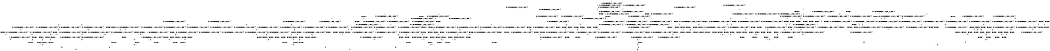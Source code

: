 digraph BCG {
size = "7, 10.5";
center = TRUE;
node [shape = circle];
0 [peripheries = 2];
0 -> 1 [label = "EX !0 !ATOMIC_EXCH_BRANCH (1, +1, TRUE, +0, 2, TRUE) !{0}"];
0 -> 2 [label = "EX !2 !ATOMIC_EXCH_BRANCH (1, +0, TRUE, +0, 1, TRUE) !{0}"];
0 -> 3 [label = "EX !1 !ATOMIC_EXCH_BRANCH (1, +0, FALSE, +0, 3, TRUE) !{0}"];
0 -> 4 [label = "EX !0 !ATOMIC_EXCH_BRANCH (1, +1, TRUE, +0, 2, TRUE) !{0}"];
1 -> 5 [label = "EX !2 !ATOMIC_EXCH_BRANCH (1, +0, TRUE, +0, 1, FALSE) !{0}"];
1 -> 6 [label = "EX !1 !ATOMIC_EXCH_BRANCH (1, +0, FALSE, +0, 3, FALSE) !{0}"];
1 -> 7 [label = "TERMINATE !0"];
2 -> 2 [label = "EX !2 !ATOMIC_EXCH_BRANCH (1, +0, TRUE, +0, 1, TRUE) !{0}"];
2 -> 8 [label = "EX !0 !ATOMIC_EXCH_BRANCH (1, +1, TRUE, +0, 2, TRUE) !{0}"];
2 -> 9 [label = "EX !1 !ATOMIC_EXCH_BRANCH (1, +0, FALSE, +0, 3, TRUE) !{0}"];
2 -> 10 [label = "EX !0 !ATOMIC_EXCH_BRANCH (1, +1, TRUE, +0, 2, TRUE) !{0}"];
3 -> 11 [label = "EX !0 !ATOMIC_EXCH_BRANCH (1, +1, TRUE, +0, 2, TRUE) !{0}"];
3 -> 12 [label = "EX !2 !ATOMIC_EXCH_BRANCH (1, +0, TRUE, +0, 1, TRUE) !{0}"];
3 -> 13 [label = "TERMINATE !1"];
3 -> 14 [label = "EX !0 !ATOMIC_EXCH_BRANCH (1, +1, TRUE, +0, 2, TRUE) !{0}"];
4 -> 15 [label = "EX !2 !ATOMIC_EXCH_BRANCH (1, +0, TRUE, +0, 1, FALSE) !{0}"];
4 -> 16 [label = "EX !1 !ATOMIC_EXCH_BRANCH (1, +0, FALSE, +0, 3, FALSE) !{0}"];
4 -> 17 [label = "TERMINATE !0"];
5 -> 18 [label = "EX !1 !ATOMIC_EXCH_BRANCH (1, +0, FALSE, +0, 3, TRUE) !{0}"];
5 -> 19 [label = "TERMINATE !0"];
5 -> 20 [label = "TERMINATE !2"];
6 -> 21 [label = "EX !1 !ATOMIC_EXCH_BRANCH (1, +1, TRUE, +0, 3, FALSE) !{0}"];
6 -> 22 [label = "EX !2 !ATOMIC_EXCH_BRANCH (1, +0, TRUE, +0, 1, FALSE) !{0}"];
6 -> 23 [label = "TERMINATE !0"];
7 -> 24 [label = "EX !2 !ATOMIC_EXCH_BRANCH (1, +0, TRUE, +0, 1, FALSE) !{1}"];
7 -> 25 [label = "EX !1 !ATOMIC_EXCH_BRANCH (1, +0, FALSE, +0, 3, FALSE) !{1}"];
7 -> 26 [label = "EX !1 !ATOMIC_EXCH_BRANCH (1, +0, FALSE, +0, 3, FALSE) !{1}"];
8 -> 5 [label = "EX !2 !ATOMIC_EXCH_BRANCH (1, +0, TRUE, +0, 1, FALSE) !{0}"];
8 -> 27 [label = "EX !1 !ATOMIC_EXCH_BRANCH (1, +0, FALSE, +0, 3, FALSE) !{0}"];
8 -> 28 [label = "TERMINATE !0"];
9 -> 12 [label = "EX !2 !ATOMIC_EXCH_BRANCH (1, +0, TRUE, +0, 1, TRUE) !{0}"];
9 -> 29 [label = "EX !0 !ATOMIC_EXCH_BRANCH (1, +1, TRUE, +0, 2, TRUE) !{0}"];
9 -> 30 [label = "TERMINATE !1"];
9 -> 31 [label = "EX !0 !ATOMIC_EXCH_BRANCH (1, +1, TRUE, +0, 2, TRUE) !{0}"];
10 -> 15 [label = "EX !2 !ATOMIC_EXCH_BRANCH (1, +0, TRUE, +0, 1, FALSE) !{0}"];
10 -> 32 [label = "EX !1 !ATOMIC_EXCH_BRANCH (1, +0, FALSE, +0, 3, FALSE) !{0}"];
10 -> 33 [label = "TERMINATE !0"];
11 -> 34 [label = "EX !2 !ATOMIC_EXCH_BRANCH (1, +0, TRUE, +0, 1, FALSE) !{0}"];
11 -> 35 [label = "TERMINATE !0"];
11 -> 36 [label = "TERMINATE !1"];
12 -> 12 [label = "EX !2 !ATOMIC_EXCH_BRANCH (1, +0, TRUE, +0, 1, TRUE) !{0}"];
12 -> 29 [label = "EX !0 !ATOMIC_EXCH_BRANCH (1, +1, TRUE, +0, 2, TRUE) !{0}"];
12 -> 30 [label = "TERMINATE !1"];
12 -> 31 [label = "EX !0 !ATOMIC_EXCH_BRANCH (1, +1, TRUE, +0, 2, TRUE) !{0}"];
13 -> 37 [label = "EX !0 !ATOMIC_EXCH_BRANCH (1, +1, TRUE, +0, 2, TRUE) !{1}"];
13 -> 38 [label = "EX !2 !ATOMIC_EXCH_BRANCH (1, +0, TRUE, +0, 1, TRUE) !{1}"];
14 -> 39 [label = "EX !2 !ATOMIC_EXCH_BRANCH (1, +0, TRUE, +0, 1, FALSE) !{0}"];
14 -> 40 [label = "TERMINATE !0"];
14 -> 41 [label = "TERMINATE !1"];
15 -> 42 [label = "EX !1 !ATOMIC_EXCH_BRANCH (1, +0, FALSE, +0, 3, TRUE) !{0}"];
15 -> 43 [label = "TERMINATE !0"];
15 -> 44 [label = "TERMINATE !2"];
16 -> 45 [label = "EX !1 !ATOMIC_EXCH_BRANCH (1, +1, TRUE, +0, 3, FALSE) !{0}"];
16 -> 46 [label = "EX !2 !ATOMIC_EXCH_BRANCH (1, +0, TRUE, +0, 1, FALSE) !{0}"];
16 -> 47 [label = "TERMINATE !0"];
17 -> 48 [label = "EX !2 !ATOMIC_EXCH_BRANCH (1, +0, TRUE, +0, 1, FALSE) !{1}"];
17 -> 49 [label = "EX !1 !ATOMIC_EXCH_BRANCH (1, +0, FALSE, +0, 3, FALSE) !{1}"];
18 -> 50 [label = "TERMINATE !0"];
18 -> 51 [label = "TERMINATE !2"];
18 -> 52 [label = "TERMINATE !1"];
19 -> 53 [label = "EX !1 !ATOMIC_EXCH_BRANCH (1, +0, FALSE, +0, 3, TRUE) !{1}"];
19 -> 54 [label = "TERMINATE !2"];
19 -> 55 [label = "EX !1 !ATOMIC_EXCH_BRANCH (1, +0, FALSE, +0, 3, TRUE) !{1}"];
20 -> 56 [label = "EX !1 !ATOMIC_EXCH_BRANCH (1, +0, FALSE, +0, 3, TRUE) !{1}"];
20 -> 54 [label = "TERMINATE !0"];
20 -> 57 [label = "EX !1 !ATOMIC_EXCH_BRANCH (1, +0, FALSE, +0, 3, TRUE) !{1}"];
21 -> 34 [label = "EX !2 !ATOMIC_EXCH_BRANCH (1, +0, TRUE, +0, 1, FALSE) !{0}"];
21 -> 35 [label = "TERMINATE !0"];
21 -> 36 [label = "TERMINATE !1"];
22 -> 58 [label = "EX !1 !ATOMIC_EXCH_BRANCH (1, +1, TRUE, +0, 3, TRUE) !{0}"];
22 -> 59 [label = "TERMINATE !0"];
22 -> 60 [label = "TERMINATE !2"];
23 -> 61 [label = "EX !2 !ATOMIC_EXCH_BRANCH (1, +0, TRUE, +0, 1, FALSE) !{1}"];
23 -> 62 [label = "EX !1 !ATOMIC_EXCH_BRANCH (1, +1, TRUE, +0, 3, FALSE) !{1}"];
23 -> 63 [label = "EX !1 !ATOMIC_EXCH_BRANCH (1, +1, TRUE, +0, 3, FALSE) !{1}"];
24 -> 53 [label = "EX !1 !ATOMIC_EXCH_BRANCH (1, +0, FALSE, +0, 3, TRUE) !{1}"];
24 -> 54 [label = "TERMINATE !2"];
24 -> 55 [label = "EX !1 !ATOMIC_EXCH_BRANCH (1, +0, FALSE, +0, 3, TRUE) !{1}"];
25 -> 62 [label = "EX !1 !ATOMIC_EXCH_BRANCH (1, +1, TRUE, +0, 3, FALSE) !{1}"];
25 -> 61 [label = "EX !2 !ATOMIC_EXCH_BRANCH (1, +0, TRUE, +0, 1, FALSE) !{1}"];
25 -> 63 [label = "EX !1 !ATOMIC_EXCH_BRANCH (1, +1, TRUE, +0, 3, FALSE) !{1}"];
26 -> 64 [label = "EX !2 !ATOMIC_EXCH_BRANCH (1, +0, TRUE, +0, 1, FALSE) !{1}"];
26 -> 63 [label = "EX !1 !ATOMIC_EXCH_BRANCH (1, +1, TRUE, +0, 3, FALSE) !{1}"];
27 -> 65 [label = "EX !1 !ATOMIC_EXCH_BRANCH (1, +1, TRUE, +0, 3, FALSE) !{0}"];
27 -> 22 [label = "EX !2 !ATOMIC_EXCH_BRANCH (1, +0, TRUE, +0, 1, FALSE) !{0}"];
27 -> 66 [label = "TERMINATE !0"];
28 -> 67 [label = "EX !1 !ATOMIC_EXCH_BRANCH (1, +0, FALSE, +0, 3, FALSE) !{1}"];
28 -> 24 [label = "EX !2 !ATOMIC_EXCH_BRANCH (1, +0, TRUE, +0, 1, FALSE) !{1}"];
28 -> 68 [label = "EX !1 !ATOMIC_EXCH_BRANCH (1, +0, FALSE, +0, 3, FALSE) !{1}"];
29 -> 34 [label = "EX !2 !ATOMIC_EXCH_BRANCH (1, +0, TRUE, +0, 1, FALSE) !{0}"];
29 -> 69 [label = "TERMINATE !0"];
29 -> 70 [label = "TERMINATE !1"];
30 -> 71 [label = "EX !0 !ATOMIC_EXCH_BRANCH (1, +1, TRUE, +0, 2, TRUE) !{1}"];
30 -> 38 [label = "EX !2 !ATOMIC_EXCH_BRANCH (1, +0, TRUE, +0, 1, TRUE) !{1}"];
31 -> 39 [label = "EX !2 !ATOMIC_EXCH_BRANCH (1, +0, TRUE, +0, 1, FALSE) !{0}"];
31 -> 72 [label = "TERMINATE !0"];
31 -> 73 [label = "TERMINATE !1"];
32 -> 74 [label = "EX !1 !ATOMIC_EXCH_BRANCH (1, +1, TRUE, +0, 3, FALSE) !{0}"];
32 -> 46 [label = "EX !2 !ATOMIC_EXCH_BRANCH (1, +0, TRUE, +0, 1, FALSE) !{0}"];
32 -> 75 [label = "TERMINATE !0"];
33 -> 76 [label = "EX !1 !ATOMIC_EXCH_BRANCH (1, +0, FALSE, +0, 3, FALSE) !{1}"];
33 -> 48 [label = "EX !2 !ATOMIC_EXCH_BRANCH (1, +0, TRUE, +0, 1, FALSE) !{1}"];
34 -> 50 [label = "TERMINATE !0"];
34 -> 51 [label = "TERMINATE !2"];
34 -> 52 [label = "TERMINATE !1"];
35 -> 77 [label = "EX !2 !ATOMIC_EXCH_BRANCH (1, +0, TRUE, +0, 1, FALSE) !{1}"];
35 -> 78 [label = "TERMINATE !1"];
36 -> 79 [label = "EX !2 !ATOMIC_EXCH_BRANCH (1, +0, TRUE, +0, 1, FALSE) !{1}"];
36 -> 78 [label = "TERMINATE !0"];
37 -> 79 [label = "EX !2 !ATOMIC_EXCH_BRANCH (1, +0, TRUE, +0, 1, FALSE) !{1}"];
37 -> 78 [label = "TERMINATE !0"];
38 -> 38 [label = "EX !2 !ATOMIC_EXCH_BRANCH (1, +0, TRUE, +0, 1, TRUE) !{1}"];
38 -> 71 [label = "EX !0 !ATOMIC_EXCH_BRANCH (1, +1, TRUE, +0, 2, TRUE) !{1}"];
39 -> 80 [label = "TERMINATE !0"];
39 -> 81 [label = "TERMINATE !2"];
39 -> 82 [label = "TERMINATE !1"];
40 -> 83 [label = "EX !2 !ATOMIC_EXCH_BRANCH (1, +0, TRUE, +0, 1, FALSE) !{1}"];
40 -> 84 [label = "TERMINATE !1"];
41 -> 85 [label = "EX !2 !ATOMIC_EXCH_BRANCH (1, +0, TRUE, +0, 1, FALSE) !{1}"];
41 -> 84 [label = "TERMINATE !0"];
42 -> 80 [label = "TERMINATE !0"];
42 -> 81 [label = "TERMINATE !2"];
42 -> 82 [label = "TERMINATE !1"];
43 -> 86 [label = "EX !1 !ATOMIC_EXCH_BRANCH (1, +0, FALSE, +0, 3, TRUE) !{1}"];
43 -> 87 [label = "TERMINATE !2"];
44 -> 88 [label = "EX !1 !ATOMIC_EXCH_BRANCH (1, +0, FALSE, +0, 3, TRUE) !{1}"];
44 -> 87 [label = "TERMINATE !0"];
45 -> 39 [label = "EX !2 !ATOMIC_EXCH_BRANCH (1, +0, TRUE, +0, 1, FALSE) !{0}"];
45 -> 40 [label = "TERMINATE !0"];
45 -> 41 [label = "TERMINATE !1"];
46 -> 89 [label = "EX !1 !ATOMIC_EXCH_BRANCH (1, +1, TRUE, +0, 3, TRUE) !{0}"];
46 -> 90 [label = "TERMINATE !0"];
46 -> 91 [label = "TERMINATE !2"];
47 -> 92 [label = "EX !2 !ATOMIC_EXCH_BRANCH (1, +0, TRUE, +0, 1, FALSE) !{1}"];
47 -> 93 [label = "EX !1 !ATOMIC_EXCH_BRANCH (1, +1, TRUE, +0, 3, FALSE) !{1}"];
48 -> 86 [label = "EX !1 !ATOMIC_EXCH_BRANCH (1, +0, FALSE, +0, 3, TRUE) !{1}"];
48 -> 87 [label = "TERMINATE !2"];
49 -> 93 [label = "EX !1 !ATOMIC_EXCH_BRANCH (1, +1, TRUE, +0, 3, FALSE) !{1}"];
49 -> 92 [label = "EX !2 !ATOMIC_EXCH_BRANCH (1, +0, TRUE, +0, 1, FALSE) !{1}"];
50 -> 94 [label = "TERMINATE !2"];
50 -> 95 [label = "TERMINATE !1"];
51 -> 94 [label = "TERMINATE !0"];
51 -> 96 [label = "TERMINATE !1"];
52 -> 95 [label = "TERMINATE !0"];
52 -> 96 [label = "TERMINATE !2"];
53 -> 94 [label = "TERMINATE !2"];
53 -> 95 [label = "TERMINATE !1"];
54 -> 97 [label = "EX !1 !ATOMIC_EXCH_BRANCH (1, +0, FALSE, +0, 3, TRUE) !{2}"];
55 -> 98 [label = "TERMINATE !2"];
55 -> 99 [label = "TERMINATE !1"];
56 -> 94 [label = "TERMINATE !0"];
56 -> 96 [label = "TERMINATE !1"];
57 -> 98 [label = "TERMINATE !0"];
57 -> 100 [label = "TERMINATE !1"];
58 -> 101 [label = "TERMINATE !0"];
58 -> 102 [label = "TERMINATE !2"];
58 -> 103 [label = "TERMINATE !1"];
59 -> 104 [label = "TERMINATE !2"];
59 -> 105 [label = "EX !1 !ATOMIC_EXCH_BRANCH (1, +1, TRUE, +0, 3, TRUE) !{1}"];
59 -> 106 [label = "EX !1 !ATOMIC_EXCH_BRANCH (1, +1, TRUE, +0, 3, TRUE) !{1}"];
60 -> 104 [label = "TERMINATE !0"];
60 -> 107 [label = "EX !1 !ATOMIC_EXCH_BRANCH (1, +1, TRUE, +0, 3, TRUE) !{1}"];
60 -> 108 [label = "EX !1 !ATOMIC_EXCH_BRANCH (1, +1, TRUE, +0, 3, TRUE) !{1}"];
61 -> 105 [label = "EX !1 !ATOMIC_EXCH_BRANCH (1, +1, TRUE, +0, 3, TRUE) !{1}"];
61 -> 104 [label = "TERMINATE !2"];
61 -> 106 [label = "EX !1 !ATOMIC_EXCH_BRANCH (1, +1, TRUE, +0, 3, TRUE) !{1}"];
62 -> 77 [label = "EX !2 !ATOMIC_EXCH_BRANCH (1, +0, TRUE, +0, 1, FALSE) !{1}"];
62 -> 78 [label = "TERMINATE !1"];
63 -> 109 [label = "EX !2 !ATOMIC_EXCH_BRANCH (1, +0, TRUE, +0, 1, FALSE) !{1}"];
63 -> 110 [label = "TERMINATE !1"];
64 -> 111 [label = "TERMINATE !2"];
64 -> 106 [label = "EX !1 !ATOMIC_EXCH_BRANCH (1, +1, TRUE, +0, 3, TRUE) !{1}"];
65 -> 34 [label = "EX !2 !ATOMIC_EXCH_BRANCH (1, +0, TRUE, +0, 1, FALSE) !{0}"];
65 -> 69 [label = "TERMINATE !0"];
65 -> 70 [label = "TERMINATE !1"];
66 -> 112 [label = "EX !1 !ATOMIC_EXCH_BRANCH (1, +1, TRUE, +0, 3, FALSE) !{1}"];
66 -> 61 [label = "EX !2 !ATOMIC_EXCH_BRANCH (1, +0, TRUE, +0, 1, FALSE) !{1}"];
66 -> 113 [label = "EX !1 !ATOMIC_EXCH_BRANCH (1, +1, TRUE, +0, 3, FALSE) !{1}"];
67 -> 112 [label = "EX !1 !ATOMIC_EXCH_BRANCH (1, +1, TRUE, +0, 3, FALSE) !{1}"];
67 -> 61 [label = "EX !2 !ATOMIC_EXCH_BRANCH (1, +0, TRUE, +0, 1, FALSE) !{1}"];
67 -> 113 [label = "EX !1 !ATOMIC_EXCH_BRANCH (1, +1, TRUE, +0, 3, FALSE) !{1}"];
68 -> 64 [label = "EX !2 !ATOMIC_EXCH_BRANCH (1, +0, TRUE, +0, 1, FALSE) !{1}"];
68 -> 113 [label = "EX !1 !ATOMIC_EXCH_BRANCH (1, +1, TRUE, +0, 3, FALSE) !{1}"];
69 -> 114 [label = "TERMINATE !1"];
69 -> 77 [label = "EX !2 !ATOMIC_EXCH_BRANCH (1, +0, TRUE, +0, 1, FALSE) !{1}"];
70 -> 114 [label = "TERMINATE !0"];
70 -> 79 [label = "EX !2 !ATOMIC_EXCH_BRANCH (1, +0, TRUE, +0, 1, FALSE) !{1}"];
71 -> 79 [label = "EX !2 !ATOMIC_EXCH_BRANCH (1, +0, TRUE, +0, 1, FALSE) !{1}"];
71 -> 114 [label = "TERMINATE !0"];
72 -> 115 [label = "TERMINATE !1"];
72 -> 83 [label = "EX !2 !ATOMIC_EXCH_BRANCH (1, +0, TRUE, +0, 1, FALSE) !{1}"];
73 -> 115 [label = "TERMINATE !0"];
73 -> 85 [label = "EX !2 !ATOMIC_EXCH_BRANCH (1, +0, TRUE, +0, 1, FALSE) !{1}"];
74 -> 39 [label = "EX !2 !ATOMIC_EXCH_BRANCH (1, +0, TRUE, +0, 1, FALSE) !{0}"];
74 -> 72 [label = "TERMINATE !0"];
74 -> 73 [label = "TERMINATE !1"];
75 -> 116 [label = "EX !1 !ATOMIC_EXCH_BRANCH (1, +1, TRUE, +0, 3, FALSE) !{1}"];
75 -> 92 [label = "EX !2 !ATOMIC_EXCH_BRANCH (1, +0, TRUE, +0, 1, FALSE) !{1}"];
76 -> 116 [label = "EX !1 !ATOMIC_EXCH_BRANCH (1, +1, TRUE, +0, 3, FALSE) !{1}"];
76 -> 92 [label = "EX !2 !ATOMIC_EXCH_BRANCH (1, +0, TRUE, +0, 1, FALSE) !{1}"];
77 -> 94 [label = "TERMINATE !2"];
77 -> 95 [label = "TERMINATE !1"];
78 -> 117 [label = "EX !2 !ATOMIC_EXCH_BRANCH (1, +0, TRUE, +0, 1, FALSE) !{2}"];
78 -> 118 [label = "EX !2 !ATOMIC_EXCH_BRANCH (1, +0, TRUE, +0, 1, FALSE) !{2}"];
79 -> 95 [label = "TERMINATE !0"];
79 -> 96 [label = "TERMINATE !2"];
80 -> 119 [label = "TERMINATE !2"];
80 -> 120 [label = "TERMINATE !1"];
81 -> 119 [label = "TERMINATE !0"];
81 -> 121 [label = "TERMINATE !1"];
82 -> 120 [label = "TERMINATE !0"];
82 -> 121 [label = "TERMINATE !2"];
83 -> 119 [label = "TERMINATE !2"];
83 -> 120 [label = "TERMINATE !1"];
84 -> 122 [label = "EX !2 !ATOMIC_EXCH_BRANCH (1, +0, TRUE, +0, 1, FALSE) !{2}"];
85 -> 120 [label = "TERMINATE !0"];
85 -> 121 [label = "TERMINATE !2"];
86 -> 119 [label = "TERMINATE !2"];
86 -> 120 [label = "TERMINATE !1"];
87 -> 123 [label = "EX !1 !ATOMIC_EXCH_BRANCH (1, +0, FALSE, +0, 3, TRUE) !{2}"];
88 -> 119 [label = "TERMINATE !0"];
88 -> 121 [label = "TERMINATE !1"];
89 -> 124 [label = "TERMINATE !0"];
89 -> 125 [label = "TERMINATE !2"];
89 -> 126 [label = "TERMINATE !1"];
90 -> 127 [label = "TERMINATE !2"];
90 -> 128 [label = "EX !1 !ATOMIC_EXCH_BRANCH (1, +1, TRUE, +0, 3, TRUE) !{1}"];
91 -> 127 [label = "TERMINATE !0"];
91 -> 129 [label = "EX !1 !ATOMIC_EXCH_BRANCH (1, +1, TRUE, +0, 3, TRUE) !{1}"];
92 -> 128 [label = "EX !1 !ATOMIC_EXCH_BRANCH (1, +1, TRUE, +0, 3, TRUE) !{1}"];
92 -> 127 [label = "TERMINATE !2"];
93 -> 83 [label = "EX !2 !ATOMIC_EXCH_BRANCH (1, +0, TRUE, +0, 1, FALSE) !{1}"];
93 -> 84 [label = "TERMINATE !1"];
94 -> 130 [label = "TERMINATE !1"];
95 -> 130 [label = "TERMINATE !2"];
96 -> 130 [label = "TERMINATE !0"];
97 -> 130 [label = "TERMINATE !1"];
98 -> 131 [label = "TERMINATE !1"];
99 -> 131 [label = "TERMINATE !2"];
100 -> 131 [label = "TERMINATE !0"];
101 -> 132 [label = "TERMINATE !2"];
101 -> 133 [label = "TERMINATE !1"];
102 -> 132 [label = "TERMINATE !0"];
102 -> 134 [label = "TERMINATE !1"];
103 -> 133 [label = "TERMINATE !0"];
103 -> 134 [label = "TERMINATE !2"];
104 -> 135 [label = "EX !1 !ATOMIC_EXCH_BRANCH (1, +1, TRUE, +0, 3, TRUE) !{2}"];
105 -> 132 [label = "TERMINATE !2"];
105 -> 133 [label = "TERMINATE !1"];
106 -> 136 [label = "TERMINATE !2"];
106 -> 137 [label = "TERMINATE !1"];
107 -> 132 [label = "TERMINATE !0"];
107 -> 134 [label = "TERMINATE !1"];
108 -> 136 [label = "TERMINATE !0"];
108 -> 138 [label = "TERMINATE !1"];
109 -> 98 [label = "TERMINATE !2"];
109 -> 99 [label = "TERMINATE !1"];
110 -> 139 [label = "EX !2 !ATOMIC_EXCH_BRANCH (1, +0, TRUE, +0, 1, FALSE) !{2}"];
111 -> 140 [label = "EX !1 !ATOMIC_EXCH_BRANCH (1, +1, TRUE, +0, 3, TRUE) !{2}"];
112 -> 77 [label = "EX !2 !ATOMIC_EXCH_BRANCH (1, +0, TRUE, +0, 1, FALSE) !{1}"];
112 -> 114 [label = "TERMINATE !1"];
113 -> 109 [label = "EX !2 !ATOMIC_EXCH_BRANCH (1, +0, TRUE, +0, 1, FALSE) !{1}"];
113 -> 141 [label = "TERMINATE !1"];
114 -> 117 [label = "EX !2 !ATOMIC_EXCH_BRANCH (1, +0, TRUE, +0, 1, FALSE) !{2}"];
114 -> 118 [label = "EX !2 !ATOMIC_EXCH_BRANCH (1, +0, TRUE, +0, 1, FALSE) !{2}"];
115 -> 122 [label = "EX !2 !ATOMIC_EXCH_BRANCH (1, +0, TRUE, +0, 1, FALSE) !{2}"];
116 -> 83 [label = "EX !2 !ATOMIC_EXCH_BRANCH (1, +0, TRUE, +0, 1, FALSE) !{1}"];
116 -> 115 [label = "TERMINATE !1"];
117 -> 130 [label = "TERMINATE !2"];
118 -> 142 [label = "TERMINATE !2"];
119 -> 143 [label = "TERMINATE !1"];
120 -> 143 [label = "TERMINATE !2"];
121 -> 143 [label = "TERMINATE !0"];
122 -> 143 [label = "TERMINATE !2"];
123 -> 143 [label = "TERMINATE !1"];
124 -> 144 [label = "TERMINATE !2"];
124 -> 145 [label = "TERMINATE !1"];
125 -> 144 [label = "TERMINATE !0"];
125 -> 146 [label = "TERMINATE !1"];
126 -> 145 [label = "TERMINATE !0"];
126 -> 146 [label = "TERMINATE !2"];
127 -> 147 [label = "EX !1 !ATOMIC_EXCH_BRANCH (1, +1, TRUE, +0, 3, TRUE) !{2}"];
128 -> 144 [label = "TERMINATE !2"];
128 -> 145 [label = "TERMINATE !1"];
129 -> 144 [label = "TERMINATE !0"];
129 -> 146 [label = "TERMINATE !1"];
130 -> 148 [label = "exit"];
131 -> 149 [label = "exit"];
132 -> 150 [label = "TERMINATE !1"];
133 -> 150 [label = "TERMINATE !2"];
134 -> 150 [label = "TERMINATE !0"];
135 -> 150 [label = "TERMINATE !1"];
136 -> 151 [label = "TERMINATE !1"];
137 -> 151 [label = "TERMINATE !2"];
138 -> 151 [label = "TERMINATE !0"];
139 -> 131 [label = "TERMINATE !2"];
140 -> 151 [label = "TERMINATE !1"];
141 -> 139 [label = "EX !2 !ATOMIC_EXCH_BRANCH (1, +0, TRUE, +0, 1, FALSE) !{2}"];
142 -> 152 [label = "exit"];
143 -> 153 [label = "exit"];
144 -> 154 [label = "TERMINATE !1"];
145 -> 154 [label = "TERMINATE !2"];
146 -> 154 [label = "TERMINATE !0"];
147 -> 154 [label = "TERMINATE !1"];
150 -> 148 [label = "exit"];
151 -> 149 [label = "exit"];
154 -> 153 [label = "exit"];
}
